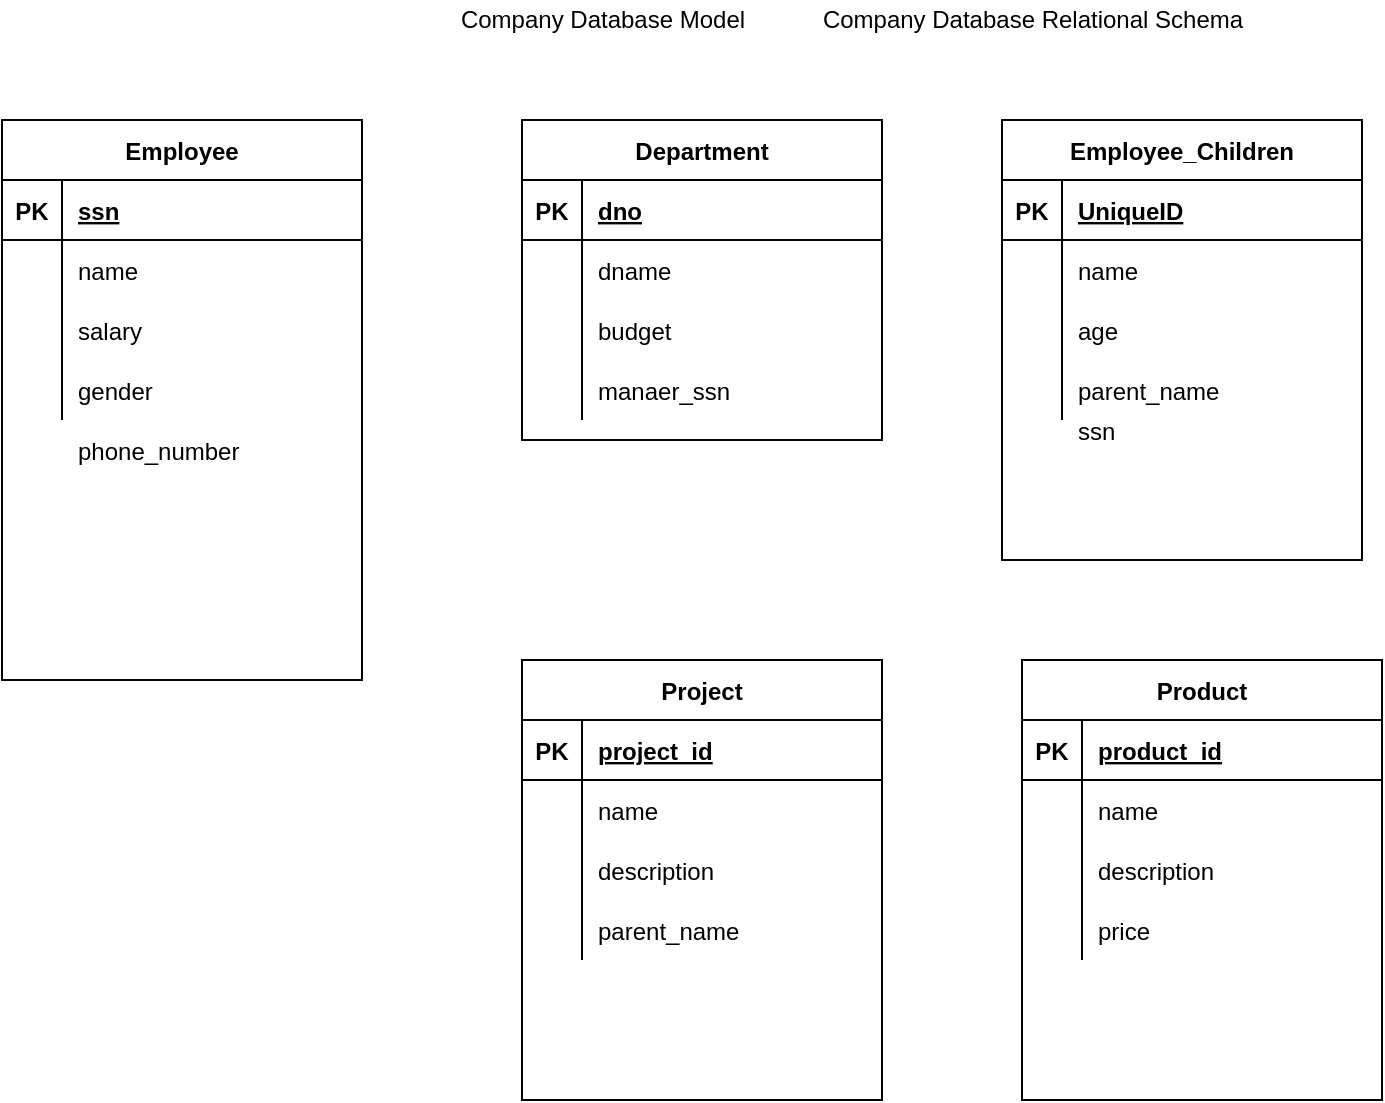 <mxfile version="13.9.1" type="github">
  <diagram id="2U26eyhQ_kk9g7c-nXV0" name="Page-1">
    <mxGraphModel dx="868" dy="450" grid="1" gridSize="10" guides="1" tooltips="1" connect="1" arrows="1" fold="1" page="1" pageScale="1" pageWidth="827" pageHeight="1169" math="0" shadow="0">
      <root>
        <mxCell id="0" />
        <mxCell id="1" parent="0" />
        <mxCell id="DE7-eB2J7J2csis5Y3fF-1" value="Company Database Model" style="text;html=1;resizable=0;autosize=1;align=center;verticalAlign=middle;points=[];fillColor=none;strokeColor=none;rounded=0;" vertex="1" parent="1">
          <mxGeometry x="340" y="30" width="160" height="20" as="geometry" />
        </mxCell>
        <mxCell id="DE7-eB2J7J2csis5Y3fF-2" value="Company Database Relational Schema" style="text;html=1;resizable=0;autosize=1;align=center;verticalAlign=middle;points=[];fillColor=none;strokeColor=none;rounded=0;" vertex="1" parent="1">
          <mxGeometry x="520" y="30" width="230" height="20" as="geometry" />
        </mxCell>
        <mxCell id="DE7-eB2J7J2csis5Y3fF-3" value="Employee" style="shape=table;startSize=30;container=1;collapsible=1;childLayout=tableLayout;fixedRows=1;rowLines=0;fontStyle=1;align=center;resizeLast=1;" vertex="1" parent="1">
          <mxGeometry x="120" y="90" width="180" height="280" as="geometry" />
        </mxCell>
        <mxCell id="DE7-eB2J7J2csis5Y3fF-4" value="" style="shape=partialRectangle;collapsible=0;dropTarget=0;pointerEvents=0;fillColor=none;top=0;left=0;bottom=1;right=0;points=[[0,0.5],[1,0.5]];portConstraint=eastwest;" vertex="1" parent="DE7-eB2J7J2csis5Y3fF-3">
          <mxGeometry y="30" width="180" height="30" as="geometry" />
        </mxCell>
        <mxCell id="DE7-eB2J7J2csis5Y3fF-5" value="PK" style="shape=partialRectangle;connectable=0;fillColor=none;top=0;left=0;bottom=0;right=0;fontStyle=1;overflow=hidden;" vertex="1" parent="DE7-eB2J7J2csis5Y3fF-4">
          <mxGeometry width="30" height="30" as="geometry" />
        </mxCell>
        <mxCell id="DE7-eB2J7J2csis5Y3fF-6" value="ssn" style="shape=partialRectangle;connectable=0;fillColor=none;top=0;left=0;bottom=0;right=0;align=left;spacingLeft=6;fontStyle=5;overflow=hidden;" vertex="1" parent="DE7-eB2J7J2csis5Y3fF-4">
          <mxGeometry x="30" width="150" height="30" as="geometry" />
        </mxCell>
        <mxCell id="DE7-eB2J7J2csis5Y3fF-7" value="" style="shape=partialRectangle;collapsible=0;dropTarget=0;pointerEvents=0;fillColor=none;top=0;left=0;bottom=0;right=0;points=[[0,0.5],[1,0.5]];portConstraint=eastwest;" vertex="1" parent="DE7-eB2J7J2csis5Y3fF-3">
          <mxGeometry y="60" width="180" height="30" as="geometry" />
        </mxCell>
        <mxCell id="DE7-eB2J7J2csis5Y3fF-8" value="" style="shape=partialRectangle;connectable=0;fillColor=none;top=0;left=0;bottom=0;right=0;editable=1;overflow=hidden;" vertex="1" parent="DE7-eB2J7J2csis5Y3fF-7">
          <mxGeometry width="30" height="30" as="geometry" />
        </mxCell>
        <mxCell id="DE7-eB2J7J2csis5Y3fF-9" value="name" style="shape=partialRectangle;connectable=0;fillColor=none;top=0;left=0;bottom=0;right=0;align=left;spacingLeft=6;overflow=hidden;" vertex="1" parent="DE7-eB2J7J2csis5Y3fF-7">
          <mxGeometry x="30" width="150" height="30" as="geometry" />
        </mxCell>
        <mxCell id="DE7-eB2J7J2csis5Y3fF-10" value="" style="shape=partialRectangle;collapsible=0;dropTarget=0;pointerEvents=0;fillColor=none;top=0;left=0;bottom=0;right=0;points=[[0,0.5],[1,0.5]];portConstraint=eastwest;" vertex="1" parent="DE7-eB2J7J2csis5Y3fF-3">
          <mxGeometry y="90" width="180" height="30" as="geometry" />
        </mxCell>
        <mxCell id="DE7-eB2J7J2csis5Y3fF-11" value="" style="shape=partialRectangle;connectable=0;fillColor=none;top=0;left=0;bottom=0;right=0;editable=1;overflow=hidden;" vertex="1" parent="DE7-eB2J7J2csis5Y3fF-10">
          <mxGeometry width="30" height="30" as="geometry" />
        </mxCell>
        <mxCell id="DE7-eB2J7J2csis5Y3fF-12" value="salary" style="shape=partialRectangle;connectable=0;fillColor=none;top=0;left=0;bottom=0;right=0;align=left;spacingLeft=6;overflow=hidden;" vertex="1" parent="DE7-eB2J7J2csis5Y3fF-10">
          <mxGeometry x="30" width="150" height="30" as="geometry" />
        </mxCell>
        <mxCell id="DE7-eB2J7J2csis5Y3fF-13" value="" style="shape=partialRectangle;collapsible=0;dropTarget=0;pointerEvents=0;fillColor=none;top=0;left=0;bottom=0;right=0;points=[[0,0.5],[1,0.5]];portConstraint=eastwest;" vertex="1" parent="DE7-eB2J7J2csis5Y3fF-3">
          <mxGeometry y="120" width="180" height="30" as="geometry" />
        </mxCell>
        <mxCell id="DE7-eB2J7J2csis5Y3fF-14" value="" style="shape=partialRectangle;connectable=0;fillColor=none;top=0;left=0;bottom=0;right=0;editable=1;overflow=hidden;" vertex="1" parent="DE7-eB2J7J2csis5Y3fF-13">
          <mxGeometry width="30" height="30" as="geometry" />
        </mxCell>
        <mxCell id="DE7-eB2J7J2csis5Y3fF-15" value="" style="shape=partialRectangle;connectable=0;fillColor=none;top=0;left=0;bottom=0;right=0;align=left;spacingLeft=6;overflow=hidden;" vertex="1" parent="DE7-eB2J7J2csis5Y3fF-13">
          <mxGeometry x="30" width="150" height="30" as="geometry" />
        </mxCell>
        <mxCell id="DE7-eB2J7J2csis5Y3fF-16" value="phone_number" style="shape=partialRectangle;connectable=0;fillColor=none;top=0;left=0;bottom=0;right=0;align=left;spacingLeft=6;overflow=hidden;" vertex="1" parent="1">
          <mxGeometry x="150" y="240" width="150" height="30" as="geometry" />
        </mxCell>
        <mxCell id="DE7-eB2J7J2csis5Y3fF-17" value="gender" style="shape=partialRectangle;connectable=0;fillColor=none;top=0;left=0;bottom=0;right=0;align=left;spacingLeft=6;overflow=hidden;" vertex="1" parent="1">
          <mxGeometry x="150" y="210" width="150" height="30" as="geometry" />
        </mxCell>
        <mxCell id="DE7-eB2J7J2csis5Y3fF-18" value="ssn" style="shape=partialRectangle;connectable=0;fillColor=none;top=0;left=0;bottom=0;right=0;align=left;spacingLeft=6;overflow=hidden;" vertex="1" parent="1">
          <mxGeometry x="650" y="230" width="150" height="30" as="geometry" />
        </mxCell>
        <mxCell id="DE7-eB2J7J2csis5Y3fF-19" value="Department" style="shape=table;startSize=30;container=1;collapsible=1;childLayout=tableLayout;fixedRows=1;rowLines=0;fontStyle=1;align=center;resizeLast=1;" vertex="1" parent="1">
          <mxGeometry x="380" y="90" width="180" height="160" as="geometry" />
        </mxCell>
        <mxCell id="DE7-eB2J7J2csis5Y3fF-20" value="" style="shape=partialRectangle;collapsible=0;dropTarget=0;pointerEvents=0;fillColor=none;top=0;left=0;bottom=1;right=0;points=[[0,0.5],[1,0.5]];portConstraint=eastwest;" vertex="1" parent="DE7-eB2J7J2csis5Y3fF-19">
          <mxGeometry y="30" width="180" height="30" as="geometry" />
        </mxCell>
        <mxCell id="DE7-eB2J7J2csis5Y3fF-21" value="PK" style="shape=partialRectangle;connectable=0;fillColor=none;top=0;left=0;bottom=0;right=0;fontStyle=1;overflow=hidden;" vertex="1" parent="DE7-eB2J7J2csis5Y3fF-20">
          <mxGeometry width="30" height="30" as="geometry" />
        </mxCell>
        <mxCell id="DE7-eB2J7J2csis5Y3fF-22" value="dno" style="shape=partialRectangle;connectable=0;fillColor=none;top=0;left=0;bottom=0;right=0;align=left;spacingLeft=6;fontStyle=5;overflow=hidden;" vertex="1" parent="DE7-eB2J7J2csis5Y3fF-20">
          <mxGeometry x="30" width="150" height="30" as="geometry" />
        </mxCell>
        <mxCell id="DE7-eB2J7J2csis5Y3fF-23" value="" style="shape=partialRectangle;collapsible=0;dropTarget=0;pointerEvents=0;fillColor=none;top=0;left=0;bottom=0;right=0;points=[[0,0.5],[1,0.5]];portConstraint=eastwest;" vertex="1" parent="DE7-eB2J7J2csis5Y3fF-19">
          <mxGeometry y="60" width="180" height="30" as="geometry" />
        </mxCell>
        <mxCell id="DE7-eB2J7J2csis5Y3fF-24" value="" style="shape=partialRectangle;connectable=0;fillColor=none;top=0;left=0;bottom=0;right=0;editable=1;overflow=hidden;" vertex="1" parent="DE7-eB2J7J2csis5Y3fF-23">
          <mxGeometry width="30" height="30" as="geometry" />
        </mxCell>
        <mxCell id="DE7-eB2J7J2csis5Y3fF-25" value="dname" style="shape=partialRectangle;connectable=0;fillColor=none;top=0;left=0;bottom=0;right=0;align=left;spacingLeft=6;overflow=hidden;" vertex="1" parent="DE7-eB2J7J2csis5Y3fF-23">
          <mxGeometry x="30" width="150" height="30" as="geometry" />
        </mxCell>
        <mxCell id="DE7-eB2J7J2csis5Y3fF-26" value="" style="shape=partialRectangle;collapsible=0;dropTarget=0;pointerEvents=0;fillColor=none;top=0;left=0;bottom=0;right=0;points=[[0,0.5],[1,0.5]];portConstraint=eastwest;" vertex="1" parent="DE7-eB2J7J2csis5Y3fF-19">
          <mxGeometry y="90" width="180" height="30" as="geometry" />
        </mxCell>
        <mxCell id="DE7-eB2J7J2csis5Y3fF-27" value="" style="shape=partialRectangle;connectable=0;fillColor=none;top=0;left=0;bottom=0;right=0;editable=1;overflow=hidden;" vertex="1" parent="DE7-eB2J7J2csis5Y3fF-26">
          <mxGeometry width="30" height="30" as="geometry" />
        </mxCell>
        <mxCell id="DE7-eB2J7J2csis5Y3fF-28" value="budget" style="shape=partialRectangle;connectable=0;fillColor=none;top=0;left=0;bottom=0;right=0;align=left;spacingLeft=6;overflow=hidden;" vertex="1" parent="DE7-eB2J7J2csis5Y3fF-26">
          <mxGeometry x="30" width="150" height="30" as="geometry" />
        </mxCell>
        <mxCell id="DE7-eB2J7J2csis5Y3fF-29" value="" style="shape=partialRectangle;collapsible=0;dropTarget=0;pointerEvents=0;fillColor=none;top=0;left=0;bottom=0;right=0;points=[[0,0.5],[1,0.5]];portConstraint=eastwest;" vertex="1" parent="DE7-eB2J7J2csis5Y3fF-19">
          <mxGeometry y="120" width="180" height="30" as="geometry" />
        </mxCell>
        <mxCell id="DE7-eB2J7J2csis5Y3fF-30" value="" style="shape=partialRectangle;connectable=0;fillColor=none;top=0;left=0;bottom=0;right=0;editable=1;overflow=hidden;" vertex="1" parent="DE7-eB2J7J2csis5Y3fF-29">
          <mxGeometry width="30" height="30" as="geometry" />
        </mxCell>
        <mxCell id="DE7-eB2J7J2csis5Y3fF-31" value="manaer_ssn" style="shape=partialRectangle;connectable=0;fillColor=none;top=0;left=0;bottom=0;right=0;align=left;spacingLeft=6;overflow=hidden;" vertex="1" parent="DE7-eB2J7J2csis5Y3fF-29">
          <mxGeometry x="30" width="150" height="30" as="geometry" />
        </mxCell>
        <mxCell id="DE7-eB2J7J2csis5Y3fF-32" value="Employee_Children" style="shape=table;startSize=30;container=1;collapsible=1;childLayout=tableLayout;fixedRows=1;rowLines=0;fontStyle=1;align=center;resizeLast=1;" vertex="1" parent="1">
          <mxGeometry x="620" y="90" width="180" height="220" as="geometry" />
        </mxCell>
        <mxCell id="DE7-eB2J7J2csis5Y3fF-33" value="" style="shape=partialRectangle;collapsible=0;dropTarget=0;pointerEvents=0;fillColor=none;top=0;left=0;bottom=1;right=0;points=[[0,0.5],[1,0.5]];portConstraint=eastwest;" vertex="1" parent="DE7-eB2J7J2csis5Y3fF-32">
          <mxGeometry y="30" width="180" height="30" as="geometry" />
        </mxCell>
        <mxCell id="DE7-eB2J7J2csis5Y3fF-34" value="PK" style="shape=partialRectangle;connectable=0;fillColor=none;top=0;left=0;bottom=0;right=0;fontStyle=1;overflow=hidden;" vertex="1" parent="DE7-eB2J7J2csis5Y3fF-33">
          <mxGeometry width="30" height="30" as="geometry" />
        </mxCell>
        <mxCell id="DE7-eB2J7J2csis5Y3fF-35" value="UniqueID" style="shape=partialRectangle;connectable=0;fillColor=none;top=0;left=0;bottom=0;right=0;align=left;spacingLeft=6;fontStyle=5;overflow=hidden;" vertex="1" parent="DE7-eB2J7J2csis5Y3fF-33">
          <mxGeometry x="30" width="150" height="30" as="geometry" />
        </mxCell>
        <mxCell id="DE7-eB2J7J2csis5Y3fF-36" value="" style="shape=partialRectangle;collapsible=0;dropTarget=0;pointerEvents=0;fillColor=none;top=0;left=0;bottom=0;right=0;points=[[0,0.5],[1,0.5]];portConstraint=eastwest;" vertex="1" parent="DE7-eB2J7J2csis5Y3fF-32">
          <mxGeometry y="60" width="180" height="30" as="geometry" />
        </mxCell>
        <mxCell id="DE7-eB2J7J2csis5Y3fF-37" value="" style="shape=partialRectangle;connectable=0;fillColor=none;top=0;left=0;bottom=0;right=0;editable=1;overflow=hidden;" vertex="1" parent="DE7-eB2J7J2csis5Y3fF-36">
          <mxGeometry width="30" height="30" as="geometry" />
        </mxCell>
        <mxCell id="DE7-eB2J7J2csis5Y3fF-38" value="name" style="shape=partialRectangle;connectable=0;fillColor=none;top=0;left=0;bottom=0;right=0;align=left;spacingLeft=6;overflow=hidden;" vertex="1" parent="DE7-eB2J7J2csis5Y3fF-36">
          <mxGeometry x="30" width="150" height="30" as="geometry" />
        </mxCell>
        <mxCell id="DE7-eB2J7J2csis5Y3fF-39" value="" style="shape=partialRectangle;collapsible=0;dropTarget=0;pointerEvents=0;fillColor=none;top=0;left=0;bottom=0;right=0;points=[[0,0.5],[1,0.5]];portConstraint=eastwest;" vertex="1" parent="DE7-eB2J7J2csis5Y3fF-32">
          <mxGeometry y="90" width="180" height="30" as="geometry" />
        </mxCell>
        <mxCell id="DE7-eB2J7J2csis5Y3fF-40" value="" style="shape=partialRectangle;connectable=0;fillColor=none;top=0;left=0;bottom=0;right=0;editable=1;overflow=hidden;" vertex="1" parent="DE7-eB2J7J2csis5Y3fF-39">
          <mxGeometry width="30" height="30" as="geometry" />
        </mxCell>
        <mxCell id="DE7-eB2J7J2csis5Y3fF-41" value="age" style="shape=partialRectangle;connectable=0;fillColor=none;top=0;left=0;bottom=0;right=0;align=left;spacingLeft=6;overflow=hidden;" vertex="1" parent="DE7-eB2J7J2csis5Y3fF-39">
          <mxGeometry x="30" width="150" height="30" as="geometry" />
        </mxCell>
        <mxCell id="DE7-eB2J7J2csis5Y3fF-42" value="" style="shape=partialRectangle;collapsible=0;dropTarget=0;pointerEvents=0;fillColor=none;top=0;left=0;bottom=0;right=0;points=[[0,0.5],[1,0.5]];portConstraint=eastwest;" vertex="1" parent="DE7-eB2J7J2csis5Y3fF-32">
          <mxGeometry y="120" width="180" height="30" as="geometry" />
        </mxCell>
        <mxCell id="DE7-eB2J7J2csis5Y3fF-43" value="" style="shape=partialRectangle;connectable=0;fillColor=none;top=0;left=0;bottom=0;right=0;editable=1;overflow=hidden;" vertex="1" parent="DE7-eB2J7J2csis5Y3fF-42">
          <mxGeometry width="30" height="30" as="geometry" />
        </mxCell>
        <mxCell id="DE7-eB2J7J2csis5Y3fF-44" value="parent_name" style="shape=partialRectangle;connectable=0;fillColor=none;top=0;left=0;bottom=0;right=0;align=left;spacingLeft=6;overflow=hidden;" vertex="1" parent="DE7-eB2J7J2csis5Y3fF-42">
          <mxGeometry x="30" width="150" height="30" as="geometry" />
        </mxCell>
        <mxCell id="DE7-eB2J7J2csis5Y3fF-45" value="Project" style="shape=table;startSize=30;container=1;collapsible=1;childLayout=tableLayout;fixedRows=1;rowLines=0;fontStyle=1;align=center;resizeLast=1;" vertex="1" parent="1">
          <mxGeometry x="380" y="360" width="180" height="220" as="geometry" />
        </mxCell>
        <mxCell id="DE7-eB2J7J2csis5Y3fF-46" value="" style="shape=partialRectangle;collapsible=0;dropTarget=0;pointerEvents=0;fillColor=none;top=0;left=0;bottom=1;right=0;points=[[0,0.5],[1,0.5]];portConstraint=eastwest;" vertex="1" parent="DE7-eB2J7J2csis5Y3fF-45">
          <mxGeometry y="30" width="180" height="30" as="geometry" />
        </mxCell>
        <mxCell id="DE7-eB2J7J2csis5Y3fF-47" value="PK" style="shape=partialRectangle;connectable=0;fillColor=none;top=0;left=0;bottom=0;right=0;fontStyle=1;overflow=hidden;" vertex="1" parent="DE7-eB2J7J2csis5Y3fF-46">
          <mxGeometry width="30" height="30" as="geometry" />
        </mxCell>
        <mxCell id="DE7-eB2J7J2csis5Y3fF-48" value="project_id" style="shape=partialRectangle;connectable=0;fillColor=none;top=0;left=0;bottom=0;right=0;align=left;spacingLeft=6;fontStyle=5;overflow=hidden;" vertex="1" parent="DE7-eB2J7J2csis5Y3fF-46">
          <mxGeometry x="30" width="150" height="30" as="geometry" />
        </mxCell>
        <mxCell id="DE7-eB2J7J2csis5Y3fF-49" value="" style="shape=partialRectangle;collapsible=0;dropTarget=0;pointerEvents=0;fillColor=none;top=0;left=0;bottom=0;right=0;points=[[0,0.5],[1,0.5]];portConstraint=eastwest;" vertex="1" parent="DE7-eB2J7J2csis5Y3fF-45">
          <mxGeometry y="60" width="180" height="30" as="geometry" />
        </mxCell>
        <mxCell id="DE7-eB2J7J2csis5Y3fF-50" value="" style="shape=partialRectangle;connectable=0;fillColor=none;top=0;left=0;bottom=0;right=0;editable=1;overflow=hidden;" vertex="1" parent="DE7-eB2J7J2csis5Y3fF-49">
          <mxGeometry width="30" height="30" as="geometry" />
        </mxCell>
        <mxCell id="DE7-eB2J7J2csis5Y3fF-51" value="name" style="shape=partialRectangle;connectable=0;fillColor=none;top=0;left=0;bottom=0;right=0;align=left;spacingLeft=6;overflow=hidden;" vertex="1" parent="DE7-eB2J7J2csis5Y3fF-49">
          <mxGeometry x="30" width="150" height="30" as="geometry" />
        </mxCell>
        <mxCell id="DE7-eB2J7J2csis5Y3fF-52" value="" style="shape=partialRectangle;collapsible=0;dropTarget=0;pointerEvents=0;fillColor=none;top=0;left=0;bottom=0;right=0;points=[[0,0.5],[1,0.5]];portConstraint=eastwest;" vertex="1" parent="DE7-eB2J7J2csis5Y3fF-45">
          <mxGeometry y="90" width="180" height="30" as="geometry" />
        </mxCell>
        <mxCell id="DE7-eB2J7J2csis5Y3fF-53" value="" style="shape=partialRectangle;connectable=0;fillColor=none;top=0;left=0;bottom=0;right=0;editable=1;overflow=hidden;" vertex="1" parent="DE7-eB2J7J2csis5Y3fF-52">
          <mxGeometry width="30" height="30" as="geometry" />
        </mxCell>
        <mxCell id="DE7-eB2J7J2csis5Y3fF-54" value="description" style="shape=partialRectangle;connectable=0;fillColor=none;top=0;left=0;bottom=0;right=0;align=left;spacingLeft=6;overflow=hidden;" vertex="1" parent="DE7-eB2J7J2csis5Y3fF-52">
          <mxGeometry x="30" width="150" height="30" as="geometry" />
        </mxCell>
        <mxCell id="DE7-eB2J7J2csis5Y3fF-55" value="" style="shape=partialRectangle;collapsible=0;dropTarget=0;pointerEvents=0;fillColor=none;top=0;left=0;bottom=0;right=0;points=[[0,0.5],[1,0.5]];portConstraint=eastwest;" vertex="1" parent="DE7-eB2J7J2csis5Y3fF-45">
          <mxGeometry y="120" width="180" height="30" as="geometry" />
        </mxCell>
        <mxCell id="DE7-eB2J7J2csis5Y3fF-56" value="" style="shape=partialRectangle;connectable=0;fillColor=none;top=0;left=0;bottom=0;right=0;editable=1;overflow=hidden;" vertex="1" parent="DE7-eB2J7J2csis5Y3fF-55">
          <mxGeometry width="30" height="30" as="geometry" />
        </mxCell>
        <mxCell id="DE7-eB2J7J2csis5Y3fF-57" value="parent_name" style="shape=partialRectangle;connectable=0;fillColor=none;top=0;left=0;bottom=0;right=0;align=left;spacingLeft=6;overflow=hidden;" vertex="1" parent="DE7-eB2J7J2csis5Y3fF-55">
          <mxGeometry x="30" width="150" height="30" as="geometry" />
        </mxCell>
        <mxCell id="DE7-eB2J7J2csis5Y3fF-58" value="Product" style="shape=table;startSize=30;container=1;collapsible=1;childLayout=tableLayout;fixedRows=1;rowLines=0;fontStyle=1;align=center;resizeLast=1;" vertex="1" parent="1">
          <mxGeometry x="630" y="360" width="180" height="220" as="geometry" />
        </mxCell>
        <mxCell id="DE7-eB2J7J2csis5Y3fF-59" value="" style="shape=partialRectangle;collapsible=0;dropTarget=0;pointerEvents=0;fillColor=none;top=0;left=0;bottom=1;right=0;points=[[0,0.5],[1,0.5]];portConstraint=eastwest;" vertex="1" parent="DE7-eB2J7J2csis5Y3fF-58">
          <mxGeometry y="30" width="180" height="30" as="geometry" />
        </mxCell>
        <mxCell id="DE7-eB2J7J2csis5Y3fF-60" value="PK" style="shape=partialRectangle;connectable=0;fillColor=none;top=0;left=0;bottom=0;right=0;fontStyle=1;overflow=hidden;" vertex="1" parent="DE7-eB2J7J2csis5Y3fF-59">
          <mxGeometry width="30" height="30" as="geometry" />
        </mxCell>
        <mxCell id="DE7-eB2J7J2csis5Y3fF-61" value="product_id" style="shape=partialRectangle;connectable=0;fillColor=none;top=0;left=0;bottom=0;right=0;align=left;spacingLeft=6;fontStyle=5;overflow=hidden;" vertex="1" parent="DE7-eB2J7J2csis5Y3fF-59">
          <mxGeometry x="30" width="150" height="30" as="geometry" />
        </mxCell>
        <mxCell id="DE7-eB2J7J2csis5Y3fF-62" value="" style="shape=partialRectangle;collapsible=0;dropTarget=0;pointerEvents=0;fillColor=none;top=0;left=0;bottom=0;right=0;points=[[0,0.5],[1,0.5]];portConstraint=eastwest;" vertex="1" parent="DE7-eB2J7J2csis5Y3fF-58">
          <mxGeometry y="60" width="180" height="30" as="geometry" />
        </mxCell>
        <mxCell id="DE7-eB2J7J2csis5Y3fF-63" value="" style="shape=partialRectangle;connectable=0;fillColor=none;top=0;left=0;bottom=0;right=0;editable=1;overflow=hidden;" vertex="1" parent="DE7-eB2J7J2csis5Y3fF-62">
          <mxGeometry width="30" height="30" as="geometry" />
        </mxCell>
        <mxCell id="DE7-eB2J7J2csis5Y3fF-64" value="name" style="shape=partialRectangle;connectable=0;fillColor=none;top=0;left=0;bottom=0;right=0;align=left;spacingLeft=6;overflow=hidden;" vertex="1" parent="DE7-eB2J7J2csis5Y3fF-62">
          <mxGeometry x="30" width="150" height="30" as="geometry" />
        </mxCell>
        <mxCell id="DE7-eB2J7J2csis5Y3fF-65" value="" style="shape=partialRectangle;collapsible=0;dropTarget=0;pointerEvents=0;fillColor=none;top=0;left=0;bottom=0;right=0;points=[[0,0.5],[1,0.5]];portConstraint=eastwest;" vertex="1" parent="DE7-eB2J7J2csis5Y3fF-58">
          <mxGeometry y="90" width="180" height="30" as="geometry" />
        </mxCell>
        <mxCell id="DE7-eB2J7J2csis5Y3fF-66" value="" style="shape=partialRectangle;connectable=0;fillColor=none;top=0;left=0;bottom=0;right=0;editable=1;overflow=hidden;" vertex="1" parent="DE7-eB2J7J2csis5Y3fF-65">
          <mxGeometry width="30" height="30" as="geometry" />
        </mxCell>
        <mxCell id="DE7-eB2J7J2csis5Y3fF-67" value="description" style="shape=partialRectangle;connectable=0;fillColor=none;top=0;left=0;bottom=0;right=0;align=left;spacingLeft=6;overflow=hidden;" vertex="1" parent="DE7-eB2J7J2csis5Y3fF-65">
          <mxGeometry x="30" width="150" height="30" as="geometry" />
        </mxCell>
        <mxCell id="DE7-eB2J7J2csis5Y3fF-68" value="" style="shape=partialRectangle;collapsible=0;dropTarget=0;pointerEvents=0;fillColor=none;top=0;left=0;bottom=0;right=0;points=[[0,0.5],[1,0.5]];portConstraint=eastwest;" vertex="1" parent="DE7-eB2J7J2csis5Y3fF-58">
          <mxGeometry y="120" width="180" height="30" as="geometry" />
        </mxCell>
        <mxCell id="DE7-eB2J7J2csis5Y3fF-69" value="" style="shape=partialRectangle;connectable=0;fillColor=none;top=0;left=0;bottom=0;right=0;editable=1;overflow=hidden;" vertex="1" parent="DE7-eB2J7J2csis5Y3fF-68">
          <mxGeometry width="30" height="30" as="geometry" />
        </mxCell>
        <mxCell id="DE7-eB2J7J2csis5Y3fF-70" value="price" style="shape=partialRectangle;connectable=0;fillColor=none;top=0;left=0;bottom=0;right=0;align=left;spacingLeft=6;overflow=hidden;" vertex="1" parent="DE7-eB2J7J2csis5Y3fF-68">
          <mxGeometry x="30" width="150" height="30" as="geometry" />
        </mxCell>
      </root>
    </mxGraphModel>
  </diagram>
</mxfile>
